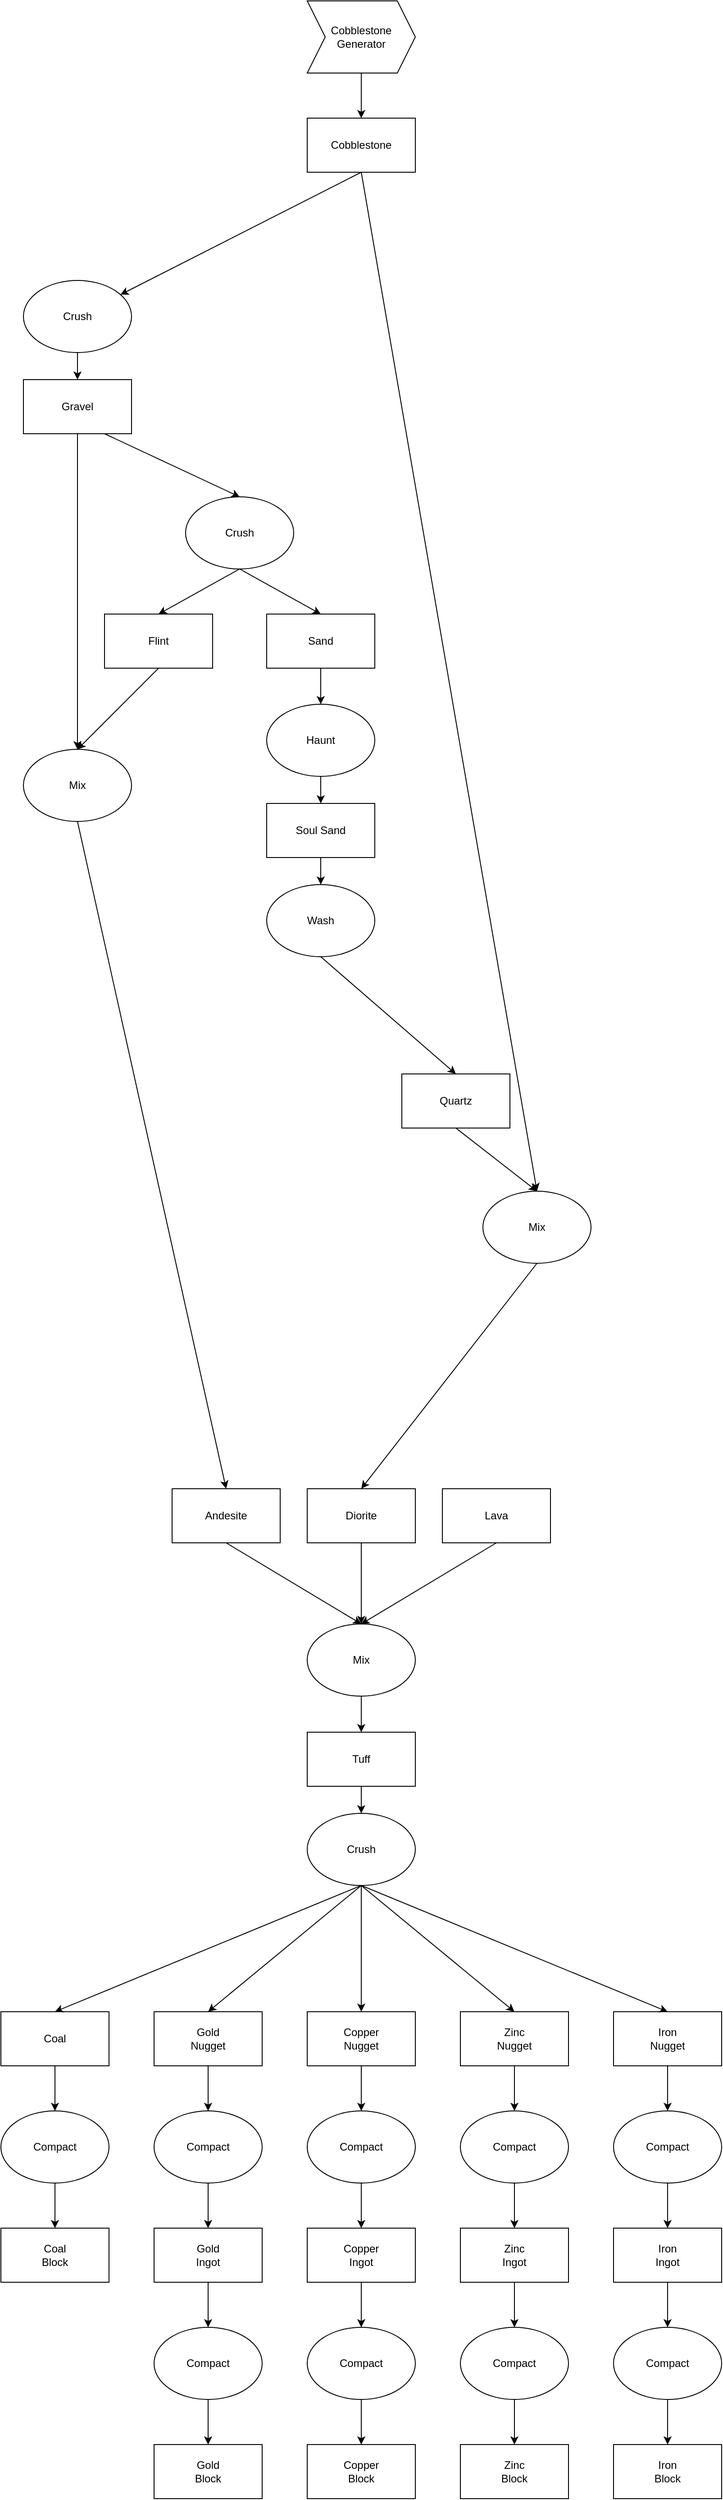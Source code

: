 <mxfile version="24.4.0" type="github">
  <diagram name="Zinc/Gold/Copper/Iron/Coal Farm" id="wbZJzkOH9JMcBuO1v7ie">
    <mxGraphModel dx="8340" dy="4226" grid="1" gridSize="10" guides="1" tooltips="1" connect="1" arrows="1" fold="1" page="1" pageScale="1" pageWidth="850" pageHeight="1100" math="0" shadow="0">
      <root>
        <mxCell id="0" />
        <mxCell id="1" parent="0" />
        <mxCell id="tVKeyrfUWqHwYo1ynpqy-5" value="Tuff" style="rounded=0;whiteSpace=wrap;html=1;" parent="1" vertex="1">
          <mxGeometry x="765" y="1390" width="120" height="60" as="geometry" />
        </mxCell>
        <mxCell id="tVKeyrfUWqHwYo1ynpqy-8" value="Andesite" style="rounded=0;whiteSpace=wrap;html=1;" parent="1" vertex="1">
          <mxGeometry x="615" y="1120" width="120" height="60" as="geometry" />
        </mxCell>
        <mxCell id="tVKeyrfUWqHwYo1ynpqy-9" value="Diorite" style="rounded=0;whiteSpace=wrap;html=1;" parent="1" vertex="1">
          <mxGeometry x="765" y="1120" width="120" height="60" as="geometry" />
        </mxCell>
        <mxCell id="tVKeyrfUWqHwYo1ynpqy-10" value="Lava" style="rounded=0;whiteSpace=wrap;html=1;" parent="1" vertex="1">
          <mxGeometry x="915" y="1120" width="120" height="60" as="geometry" />
        </mxCell>
        <mxCell id="tVKeyrfUWqHwYo1ynpqy-11" value="Crush" style="ellipse;whiteSpace=wrap;html=1;" parent="1" vertex="1">
          <mxGeometry x="765" y="1480" width="120" height="80" as="geometry" />
        </mxCell>
        <mxCell id="tVKeyrfUWqHwYo1ynpqy-12" value="" style="endArrow=classic;html=1;rounded=0;exitX=0.5;exitY=1;exitDx=0;exitDy=0;entryX=0.5;entryY=0;entryDx=0;entryDy=0;" parent="1" source="tVKeyrfUWqHwYo1ynpqy-5" target="tVKeyrfUWqHwYo1ynpqy-11" edge="1">
          <mxGeometry width="50" height="50" relative="1" as="geometry">
            <mxPoint x="800" y="1530" as="sourcePoint" />
            <mxPoint x="850" y="1480" as="targetPoint" />
          </mxGeometry>
        </mxCell>
        <mxCell id="tVKeyrfUWqHwYo1ynpqy-14" value="Mix" style="ellipse;whiteSpace=wrap;html=1;" parent="1" vertex="1">
          <mxGeometry x="765" y="1270" width="120" height="80" as="geometry" />
        </mxCell>
        <mxCell id="tVKeyrfUWqHwYo1ynpqy-15" value="" style="endArrow=classic;html=1;rounded=0;exitX=0.5;exitY=1;exitDx=0;exitDy=0;entryX=0.5;entryY=0;entryDx=0;entryDy=0;" parent="1" source="tVKeyrfUWqHwYo1ynpqy-8" target="tVKeyrfUWqHwYo1ynpqy-14" edge="1">
          <mxGeometry width="50" height="50" relative="1" as="geometry">
            <mxPoint x="805" y="1330" as="sourcePoint" />
            <mxPoint x="855" y="1280" as="targetPoint" />
          </mxGeometry>
        </mxCell>
        <mxCell id="tVKeyrfUWqHwYo1ynpqy-16" value="" style="endArrow=classic;html=1;rounded=0;exitX=0.5;exitY=1;exitDx=0;exitDy=0;entryX=0.5;entryY=0;entryDx=0;entryDy=0;" parent="1" source="tVKeyrfUWqHwYo1ynpqy-9" target="tVKeyrfUWqHwYo1ynpqy-14" edge="1">
          <mxGeometry width="50" height="50" relative="1" as="geometry">
            <mxPoint x="805" y="1330" as="sourcePoint" />
            <mxPoint x="855" y="1280" as="targetPoint" />
          </mxGeometry>
        </mxCell>
        <mxCell id="tVKeyrfUWqHwYo1ynpqy-17" value="" style="endArrow=classic;html=1;rounded=0;exitX=0.5;exitY=1;exitDx=0;exitDy=0;entryX=0.5;entryY=0;entryDx=0;entryDy=0;" parent="1" source="tVKeyrfUWqHwYo1ynpqy-10" target="tVKeyrfUWqHwYo1ynpqy-14" edge="1">
          <mxGeometry width="50" height="50" relative="1" as="geometry">
            <mxPoint x="805" y="1330" as="sourcePoint" />
            <mxPoint x="855" y="1280" as="targetPoint" />
          </mxGeometry>
        </mxCell>
        <mxCell id="tVKeyrfUWqHwYo1ynpqy-18" value="" style="endArrow=classic;html=1;rounded=0;exitX=0.5;exitY=1;exitDx=0;exitDy=0;entryX=0.5;entryY=0;entryDx=0;entryDy=0;" parent="1" source="tVKeyrfUWqHwYo1ynpqy-14" target="tVKeyrfUWqHwYo1ynpqy-5" edge="1">
          <mxGeometry width="50" height="50" relative="1" as="geometry">
            <mxPoint x="805" y="1430" as="sourcePoint" />
            <mxPoint x="855" y="1380" as="targetPoint" />
          </mxGeometry>
        </mxCell>
        <mxCell id="tVKeyrfUWqHwYo1ynpqy-19" value="Cobblestone" style="rounded=0;whiteSpace=wrap;html=1;" parent="1" vertex="1">
          <mxGeometry x="765" y="-400" width="120" height="60" as="geometry" />
        </mxCell>
        <mxCell id="tVKeyrfUWqHwYo1ynpqy-20" value="Quartz" style="rounded=0;whiteSpace=wrap;html=1;" parent="1" vertex="1">
          <mxGeometry x="870" y="660" width="120" height="60" as="geometry" />
        </mxCell>
        <mxCell id="tVKeyrfUWqHwYo1ynpqy-21" value="Mix" style="ellipse;whiteSpace=wrap;html=1;" parent="1" vertex="1">
          <mxGeometry x="960" y="790" width="120" height="80" as="geometry" />
        </mxCell>
        <mxCell id="tVKeyrfUWqHwYo1ynpqy-22" value="" style="endArrow=classic;html=1;rounded=0;entryX=0.5;entryY=0;entryDx=0;entryDy=0;exitX=0.5;exitY=1;exitDx=0;exitDy=0;" parent="1" source="tVKeyrfUWqHwYo1ynpqy-19" target="tVKeyrfUWqHwYo1ynpqy-21" edge="1">
          <mxGeometry width="50" height="50" relative="1" as="geometry">
            <mxPoint x="775" y="-250" as="sourcePoint" />
            <mxPoint x="855" y="320" as="targetPoint" />
          </mxGeometry>
        </mxCell>
        <mxCell id="tVKeyrfUWqHwYo1ynpqy-23" value="" style="endArrow=classic;html=1;rounded=0;exitX=0.5;exitY=1;exitDx=0;exitDy=0;entryX=0.5;entryY=0;entryDx=0;entryDy=0;" parent="1" source="tVKeyrfUWqHwYo1ynpqy-20" target="tVKeyrfUWqHwYo1ynpqy-21" edge="1">
          <mxGeometry width="50" height="50" relative="1" as="geometry">
            <mxPoint x="1000" y="890" as="sourcePoint" />
            <mxPoint x="1050" y="840" as="targetPoint" />
          </mxGeometry>
        </mxCell>
        <mxCell id="tVKeyrfUWqHwYo1ynpqy-24" value="" style="endArrow=classic;html=1;rounded=0;exitX=0.5;exitY=1;exitDx=0;exitDy=0;entryX=0.5;entryY=0;entryDx=0;entryDy=0;" parent="1" source="tVKeyrfUWqHwYo1ynpqy-21" target="tVKeyrfUWqHwYo1ynpqy-9" edge="1">
          <mxGeometry width="50" height="50" relative="1" as="geometry">
            <mxPoint x="805" y="370" as="sourcePoint" />
            <mxPoint x="855" y="320" as="targetPoint" />
          </mxGeometry>
        </mxCell>
        <mxCell id="tVKeyrfUWqHwYo1ynpqy-26" value="Gravel" style="rounded=0;whiteSpace=wrap;html=1;" parent="1" vertex="1">
          <mxGeometry x="450" y="-110" width="120" height="60" as="geometry" />
        </mxCell>
        <mxCell id="tVKeyrfUWqHwYo1ynpqy-27" value="Flint" style="rounded=0;whiteSpace=wrap;html=1;" parent="1" vertex="1">
          <mxGeometry x="540" y="150" width="120" height="60" as="geometry" />
        </mxCell>
        <mxCell id="tVKeyrfUWqHwYo1ynpqy-30" value="Mix" style="ellipse;whiteSpace=wrap;html=1;" parent="1" vertex="1">
          <mxGeometry x="450" y="300" width="120" height="80" as="geometry" />
        </mxCell>
        <mxCell id="tVKeyrfUWqHwYo1ynpqy-31" value="" style="endArrow=classic;html=1;rounded=0;exitX=0.5;exitY=1;exitDx=0;exitDy=0;entryX=0.5;entryY=0;entryDx=0;entryDy=0;" parent="1" source="tVKeyrfUWqHwYo1ynpqy-26" target="tVKeyrfUWqHwYo1ynpqy-30" edge="1">
          <mxGeometry width="50" height="50" relative="1" as="geometry">
            <mxPoint x="350" y="360" as="sourcePoint" />
            <mxPoint x="400" y="310" as="targetPoint" />
          </mxGeometry>
        </mxCell>
        <mxCell id="tVKeyrfUWqHwYo1ynpqy-32" value="" style="endArrow=classic;html=1;rounded=0;exitX=0.5;exitY=1;exitDx=0;exitDy=0;entryX=0.5;entryY=0;entryDx=0;entryDy=0;" parent="1" source="tVKeyrfUWqHwYo1ynpqy-27" target="tVKeyrfUWqHwYo1ynpqy-30" edge="1">
          <mxGeometry width="50" height="50" relative="1" as="geometry">
            <mxPoint x="350" y="360" as="sourcePoint" />
            <mxPoint x="400" y="310" as="targetPoint" />
          </mxGeometry>
        </mxCell>
        <mxCell id="tVKeyrfUWqHwYo1ynpqy-33" value="" style="endArrow=classic;html=1;rounded=0;exitX=0.5;exitY=1;exitDx=0;exitDy=0;entryX=0.5;entryY=0;entryDx=0;entryDy=0;" parent="1" source="tVKeyrfUWqHwYo1ynpqy-30" target="tVKeyrfUWqHwYo1ynpqy-8" edge="1">
          <mxGeometry width="50" height="50" relative="1" as="geometry">
            <mxPoint x="805" y="370" as="sourcePoint" />
            <mxPoint x="855" y="320" as="targetPoint" />
          </mxGeometry>
        </mxCell>
        <mxCell id="tVKeyrfUWqHwYo1ynpqy-34" value="Crush" style="ellipse;whiteSpace=wrap;html=1;" parent="1" vertex="1">
          <mxGeometry x="450" y="-220" width="120" height="80" as="geometry" />
        </mxCell>
        <mxCell id="tVKeyrfUWqHwYo1ynpqy-35" value="" style="endArrow=classic;html=1;rounded=0;exitX=0.5;exitY=1;exitDx=0;exitDy=0;" parent="1" source="tVKeyrfUWqHwYo1ynpqy-19" target="tVKeyrfUWqHwYo1ynpqy-34" edge="1">
          <mxGeometry width="50" height="50" relative="1" as="geometry">
            <mxPoint x="805" y="380" as="sourcePoint" />
            <mxPoint x="855" y="330" as="targetPoint" />
          </mxGeometry>
        </mxCell>
        <mxCell id="tVKeyrfUWqHwYo1ynpqy-36" value="" style="endArrow=classic;html=1;rounded=0;exitX=0.5;exitY=1;exitDx=0;exitDy=0;entryX=0.5;entryY=0;entryDx=0;entryDy=0;" parent="1" source="tVKeyrfUWqHwYo1ynpqy-34" target="tVKeyrfUWqHwYo1ynpqy-26" edge="1">
          <mxGeometry width="50" height="50" relative="1" as="geometry">
            <mxPoint x="390" y="400" as="sourcePoint" />
            <mxPoint x="340" y="450" as="targetPoint" />
          </mxGeometry>
        </mxCell>
        <mxCell id="tVKeyrfUWqHwYo1ynpqy-37" value="Crush" style="ellipse;whiteSpace=wrap;html=1;" parent="1" vertex="1">
          <mxGeometry x="630" y="20" width="120" height="80" as="geometry" />
        </mxCell>
        <mxCell id="tVKeyrfUWqHwYo1ynpqy-38" value="" style="endArrow=classic;html=1;rounded=0;exitX=0.75;exitY=1;exitDx=0;exitDy=0;entryX=0.5;entryY=0;entryDx=0;entryDy=0;" parent="1" source="tVKeyrfUWqHwYo1ynpqy-26" target="tVKeyrfUWqHwYo1ynpqy-37" edge="1">
          <mxGeometry width="50" height="50" relative="1" as="geometry">
            <mxPoint x="340" y="450" as="sourcePoint" />
            <mxPoint x="390" y="400" as="targetPoint" />
          </mxGeometry>
        </mxCell>
        <mxCell id="tVKeyrfUWqHwYo1ynpqy-39" value="Sand" style="rounded=0;whiteSpace=wrap;html=1;" parent="1" vertex="1">
          <mxGeometry x="720" y="150" width="120" height="60" as="geometry" />
        </mxCell>
        <mxCell id="tVKeyrfUWqHwYo1ynpqy-40" value="" style="endArrow=classic;html=1;rounded=0;exitX=0.5;exitY=1;exitDx=0;exitDy=0;entryX=0.5;entryY=0;entryDx=0;entryDy=0;" parent="1" source="tVKeyrfUWqHwYo1ynpqy-37" target="tVKeyrfUWqHwYo1ynpqy-39" edge="1">
          <mxGeometry width="50" height="50" relative="1" as="geometry">
            <mxPoint x="340" y="450" as="sourcePoint" />
            <mxPoint x="390" y="400" as="targetPoint" />
          </mxGeometry>
        </mxCell>
        <mxCell id="tVKeyrfUWqHwYo1ynpqy-41" value="Haunt" style="ellipse;whiteSpace=wrap;html=1;" parent="1" vertex="1">
          <mxGeometry x="720" y="250" width="120" height="80" as="geometry" />
        </mxCell>
        <mxCell id="tVKeyrfUWqHwYo1ynpqy-42" value="Soul Sand" style="rounded=0;whiteSpace=wrap;html=1;" parent="1" vertex="1">
          <mxGeometry x="720" y="360" width="120" height="60" as="geometry" />
        </mxCell>
        <mxCell id="tVKeyrfUWqHwYo1ynpqy-43" value="Wash" style="ellipse;whiteSpace=wrap;html=1;" parent="1" vertex="1">
          <mxGeometry x="720" y="450" width="120" height="80" as="geometry" />
        </mxCell>
        <mxCell id="tVKeyrfUWqHwYo1ynpqy-44" value="" style="endArrow=classic;html=1;rounded=0;exitX=0.5;exitY=1;exitDx=0;exitDy=0;entryX=0.5;entryY=0;entryDx=0;entryDy=0;" parent="1" source="tVKeyrfUWqHwYo1ynpqy-39" target="tVKeyrfUWqHwYo1ynpqy-41" edge="1">
          <mxGeometry width="50" height="50" relative="1" as="geometry">
            <mxPoint x="340" y="850" as="sourcePoint" />
            <mxPoint x="390" y="800" as="targetPoint" />
          </mxGeometry>
        </mxCell>
        <mxCell id="tVKeyrfUWqHwYo1ynpqy-45" value="" style="endArrow=classic;html=1;rounded=0;exitX=0.5;exitY=1;exitDx=0;exitDy=0;entryX=0.5;entryY=0;entryDx=0;entryDy=0;" parent="1" source="tVKeyrfUWqHwYo1ynpqy-41" target="tVKeyrfUWqHwYo1ynpqy-42" edge="1">
          <mxGeometry width="50" height="50" relative="1" as="geometry">
            <mxPoint x="350" y="860" as="sourcePoint" />
            <mxPoint x="400" y="810" as="targetPoint" />
          </mxGeometry>
        </mxCell>
        <mxCell id="tVKeyrfUWqHwYo1ynpqy-46" value="" style="endArrow=classic;html=1;rounded=0;exitX=0.5;exitY=1;exitDx=0;exitDy=0;entryX=0.5;entryY=0;entryDx=0;entryDy=0;" parent="1" source="tVKeyrfUWqHwYo1ynpqy-42" target="tVKeyrfUWqHwYo1ynpqy-43" edge="1">
          <mxGeometry width="50" height="50" relative="1" as="geometry">
            <mxPoint x="360" y="870" as="sourcePoint" />
            <mxPoint x="410" y="820" as="targetPoint" />
          </mxGeometry>
        </mxCell>
        <mxCell id="tVKeyrfUWqHwYo1ynpqy-50" value="" style="endArrow=classic;html=1;rounded=0;exitX=0.5;exitY=1;exitDx=0;exitDy=0;entryX=0.5;entryY=0;entryDx=0;entryDy=0;" parent="1" source="tVKeyrfUWqHwYo1ynpqy-37" target="tVKeyrfUWqHwYo1ynpqy-27" edge="1">
          <mxGeometry width="50" height="50" relative="1" as="geometry">
            <mxPoint x="340" y="350" as="sourcePoint" />
            <mxPoint x="390" y="300" as="targetPoint" />
          </mxGeometry>
        </mxCell>
        <mxCell id="tVKeyrfUWqHwYo1ynpqy-53" value="" style="endArrow=classic;html=1;rounded=0;exitX=0.5;exitY=1;exitDx=0;exitDy=0;entryX=0.5;entryY=0;entryDx=0;entryDy=0;" parent="1" source="tVKeyrfUWqHwYo1ynpqy-101" target="tVKeyrfUWqHwYo1ynpqy-19" edge="1">
          <mxGeometry width="50" height="50" relative="1" as="geometry">
            <mxPoint x="825" y="-460" as="sourcePoint" />
            <mxPoint x="855" y="-370" as="targetPoint" />
          </mxGeometry>
        </mxCell>
        <mxCell id="tVKeyrfUWqHwYo1ynpqy-54" value="Coal" style="rounded=0;whiteSpace=wrap;html=1;" parent="1" vertex="1">
          <mxGeometry x="425" y="1700" width="120" height="60" as="geometry" />
        </mxCell>
        <mxCell id="tVKeyrfUWqHwYo1ynpqy-55" value="Gold&lt;div&gt;Nugget&lt;/div&gt;" style="rounded=0;whiteSpace=wrap;html=1;" parent="1" vertex="1">
          <mxGeometry x="595" y="1700" width="120" height="60" as="geometry" />
        </mxCell>
        <mxCell id="tVKeyrfUWqHwYo1ynpqy-56" value="Copper&lt;div&gt;Nugget&lt;/div&gt;" style="rounded=0;whiteSpace=wrap;html=1;" parent="1" vertex="1">
          <mxGeometry x="765" y="1700" width="120" height="60" as="geometry" />
        </mxCell>
        <mxCell id="tVKeyrfUWqHwYo1ynpqy-57" value="Zinc&lt;div&gt;Nugget&lt;/div&gt;" style="rounded=0;whiteSpace=wrap;html=1;" parent="1" vertex="1">
          <mxGeometry x="935" y="1700" width="120" height="60" as="geometry" />
        </mxCell>
        <mxCell id="tVKeyrfUWqHwYo1ynpqy-58" value="Iron&lt;br&gt;Nugget" style="rounded=0;whiteSpace=wrap;html=1;" parent="1" vertex="1">
          <mxGeometry x="1105" y="1700" width="120" height="60" as="geometry" />
        </mxCell>
        <mxCell id="tVKeyrfUWqHwYo1ynpqy-59" value="" style="endArrow=classic;html=1;rounded=0;entryX=0.5;entryY=0;entryDx=0;entryDy=0;exitX=0.5;exitY=1;exitDx=0;exitDy=0;" parent="1" source="tVKeyrfUWqHwYo1ynpqy-11" target="tVKeyrfUWqHwYo1ynpqy-54" edge="1">
          <mxGeometry width="50" height="50" relative="1" as="geometry">
            <mxPoint x="720" y="1580" as="sourcePoint" />
            <mxPoint x="755" y="1610" as="targetPoint" />
          </mxGeometry>
        </mxCell>
        <mxCell id="tVKeyrfUWqHwYo1ynpqy-60" value="" style="endArrow=classic;html=1;rounded=0;entryX=0.5;entryY=0;entryDx=0;entryDy=0;exitX=0.5;exitY=1;exitDx=0;exitDy=0;" parent="1" source="tVKeyrfUWqHwYo1ynpqy-11" target="tVKeyrfUWqHwYo1ynpqy-55" edge="1">
          <mxGeometry width="50" height="50" relative="1" as="geometry">
            <mxPoint x="770" y="1620" as="sourcePoint" />
            <mxPoint x="765" y="1620" as="targetPoint" />
          </mxGeometry>
        </mxCell>
        <mxCell id="tVKeyrfUWqHwYo1ynpqy-61" value="" style="endArrow=classic;html=1;rounded=0;entryX=0.5;entryY=0;entryDx=0;entryDy=0;exitX=0.5;exitY=1;exitDx=0;exitDy=0;" parent="1" source="tVKeyrfUWqHwYo1ynpqy-11" target="tVKeyrfUWqHwYo1ynpqy-56" edge="1">
          <mxGeometry width="50" height="50" relative="1" as="geometry">
            <mxPoint x="830" y="1610" as="sourcePoint" />
            <mxPoint x="775" y="1630" as="targetPoint" />
          </mxGeometry>
        </mxCell>
        <mxCell id="tVKeyrfUWqHwYo1ynpqy-62" value="" style="endArrow=classic;html=1;rounded=0;entryX=0.5;entryY=0;entryDx=0;entryDy=0;exitX=0.5;exitY=1;exitDx=0;exitDy=0;" parent="1" source="tVKeyrfUWqHwYo1ynpqy-11" target="tVKeyrfUWqHwYo1ynpqy-57" edge="1">
          <mxGeometry width="50" height="50" relative="1" as="geometry">
            <mxPoint x="890" y="1620" as="sourcePoint" />
            <mxPoint x="785" y="1640" as="targetPoint" />
          </mxGeometry>
        </mxCell>
        <mxCell id="tVKeyrfUWqHwYo1ynpqy-63" value="" style="endArrow=classic;html=1;rounded=0;entryX=0.5;entryY=0;entryDx=0;entryDy=0;exitX=0.5;exitY=1;exitDx=0;exitDy=0;" parent="1" source="tVKeyrfUWqHwYo1ynpqy-11" target="tVKeyrfUWqHwYo1ynpqy-58" edge="1">
          <mxGeometry width="50" height="50" relative="1" as="geometry">
            <mxPoint x="920" y="1580" as="sourcePoint" />
            <mxPoint x="795" y="1650" as="targetPoint" />
          </mxGeometry>
        </mxCell>
        <mxCell id="tVKeyrfUWqHwYo1ynpqy-64" value="Compact" style="ellipse;whiteSpace=wrap;html=1;" parent="1" vertex="1">
          <mxGeometry x="425" y="1810" width="120" height="80" as="geometry" />
        </mxCell>
        <mxCell id="tVKeyrfUWqHwYo1ynpqy-65" value="Compact" style="ellipse;whiteSpace=wrap;html=1;" parent="1" vertex="1">
          <mxGeometry x="595" y="1810" width="120" height="80" as="geometry" />
        </mxCell>
        <mxCell id="tVKeyrfUWqHwYo1ynpqy-66" value="Compact" style="ellipse;whiteSpace=wrap;html=1;" parent="1" vertex="1">
          <mxGeometry x="765" y="1810" width="120" height="80" as="geometry" />
        </mxCell>
        <mxCell id="tVKeyrfUWqHwYo1ynpqy-67" value="Compact" style="ellipse;whiteSpace=wrap;html=1;" parent="1" vertex="1">
          <mxGeometry x="935" y="1810" width="120" height="80" as="geometry" />
        </mxCell>
        <mxCell id="tVKeyrfUWqHwYo1ynpqy-68" value="Compact" style="ellipse;whiteSpace=wrap;html=1;" parent="1" vertex="1">
          <mxGeometry x="1105" y="1810" width="120" height="80" as="geometry" />
        </mxCell>
        <mxCell id="tVKeyrfUWqHwYo1ynpqy-69" value="Coal&lt;div&gt;Block&lt;/div&gt;" style="rounded=0;whiteSpace=wrap;html=1;" parent="1" vertex="1">
          <mxGeometry x="425" y="1940" width="120" height="60" as="geometry" />
        </mxCell>
        <mxCell id="tVKeyrfUWqHwYo1ynpqy-70" value="Gold&lt;div&gt;Ingot&lt;/div&gt;" style="rounded=0;whiteSpace=wrap;html=1;" parent="1" vertex="1">
          <mxGeometry x="595" y="1940" width="120" height="60" as="geometry" />
        </mxCell>
        <mxCell id="tVKeyrfUWqHwYo1ynpqy-71" value="Copper&lt;div&gt;Ingot&lt;/div&gt;" style="rounded=0;whiteSpace=wrap;html=1;" parent="1" vertex="1">
          <mxGeometry x="765" y="1940" width="120" height="60" as="geometry" />
        </mxCell>
        <mxCell id="tVKeyrfUWqHwYo1ynpqy-72" value="Zinc&lt;div&gt;&lt;div&gt;Ingot&lt;/div&gt;&lt;/div&gt;" style="rounded=0;whiteSpace=wrap;html=1;" parent="1" vertex="1">
          <mxGeometry x="935" y="1940" width="120" height="60" as="geometry" />
        </mxCell>
        <mxCell id="tVKeyrfUWqHwYo1ynpqy-73" value="Iron&lt;div&gt;Ingot&lt;/div&gt;" style="rounded=0;whiteSpace=wrap;html=1;" parent="1" vertex="1">
          <mxGeometry x="1105" y="1940" width="120" height="60" as="geometry" />
        </mxCell>
        <mxCell id="tVKeyrfUWqHwYo1ynpqy-74" value="" style="endArrow=classic;html=1;rounded=0;exitX=0.5;exitY=1;exitDx=0;exitDy=0;entryX=0.5;entryY=0;entryDx=0;entryDy=0;" parent="1" source="tVKeyrfUWqHwYo1ynpqy-54" target="tVKeyrfUWqHwYo1ynpqy-64" edge="1">
          <mxGeometry width="50" height="50" relative="1" as="geometry">
            <mxPoint x="515" y="1790" as="sourcePoint" />
            <mxPoint x="755" y="1730" as="targetPoint" />
          </mxGeometry>
        </mxCell>
        <mxCell id="tVKeyrfUWqHwYo1ynpqy-76" value="" style="endArrow=classic;html=1;rounded=0;exitX=0.5;exitY=1;exitDx=0;exitDy=0;entryX=0.5;entryY=0;entryDx=0;entryDy=0;" parent="1" source="tVKeyrfUWqHwYo1ynpqy-55" target="tVKeyrfUWqHwYo1ynpqy-65" edge="1">
          <mxGeometry width="50" height="50" relative="1" as="geometry">
            <mxPoint x="705" y="1780" as="sourcePoint" />
            <mxPoint x="755" y="1730" as="targetPoint" />
          </mxGeometry>
        </mxCell>
        <mxCell id="tVKeyrfUWqHwYo1ynpqy-77" value="" style="endArrow=classic;html=1;rounded=0;exitX=0.5;exitY=1;exitDx=0;exitDy=0;entryX=0.5;entryY=0;entryDx=0;entryDy=0;" parent="1" source="tVKeyrfUWqHwYo1ynpqy-56" target="tVKeyrfUWqHwYo1ynpqy-66" edge="1">
          <mxGeometry width="50" height="50" relative="1" as="geometry">
            <mxPoint x="715" y="1790" as="sourcePoint" />
            <mxPoint x="765" y="1740" as="targetPoint" />
          </mxGeometry>
        </mxCell>
        <mxCell id="tVKeyrfUWqHwYo1ynpqy-78" value="" style="endArrow=classic;html=1;rounded=0;exitX=0.5;exitY=1;exitDx=0;exitDy=0;entryX=0.5;entryY=0;entryDx=0;entryDy=0;" parent="1" source="tVKeyrfUWqHwYo1ynpqy-57" target="tVKeyrfUWqHwYo1ynpqy-67" edge="1">
          <mxGeometry width="50" height="50" relative="1" as="geometry">
            <mxPoint x="725" y="1800" as="sourcePoint" />
            <mxPoint x="775" y="1750" as="targetPoint" />
          </mxGeometry>
        </mxCell>
        <mxCell id="tVKeyrfUWqHwYo1ynpqy-79" value="" style="endArrow=classic;html=1;rounded=0;exitX=0.5;exitY=1;exitDx=0;exitDy=0;entryX=0.5;entryY=0;entryDx=0;entryDy=0;" parent="1" source="tVKeyrfUWqHwYo1ynpqy-58" target="tVKeyrfUWqHwYo1ynpqy-68" edge="1">
          <mxGeometry width="50" height="50" relative="1" as="geometry">
            <mxPoint x="735" y="1810" as="sourcePoint" />
            <mxPoint x="785" y="1760" as="targetPoint" />
          </mxGeometry>
        </mxCell>
        <mxCell id="tVKeyrfUWqHwYo1ynpqy-80" value="" style="endArrow=classic;html=1;rounded=0;exitX=0.5;exitY=1;exitDx=0;exitDy=0;entryX=0.5;entryY=0;entryDx=0;entryDy=0;" parent="1" source="tVKeyrfUWqHwYo1ynpqy-64" target="tVKeyrfUWqHwYo1ynpqy-69" edge="1">
          <mxGeometry width="50" height="50" relative="1" as="geometry">
            <mxPoint x="745" y="1820" as="sourcePoint" />
            <mxPoint x="795" y="1770" as="targetPoint" />
          </mxGeometry>
        </mxCell>
        <mxCell id="tVKeyrfUWqHwYo1ynpqy-81" value="" style="endArrow=classic;html=1;rounded=0;exitX=0.5;exitY=1;exitDx=0;exitDy=0;entryX=0.5;entryY=0;entryDx=0;entryDy=0;" parent="1" source="tVKeyrfUWqHwYo1ynpqy-65" target="tVKeyrfUWqHwYo1ynpqy-70" edge="1">
          <mxGeometry width="50" height="50" relative="1" as="geometry">
            <mxPoint x="495" y="1900" as="sourcePoint" />
            <mxPoint x="495" y="1950" as="targetPoint" />
          </mxGeometry>
        </mxCell>
        <mxCell id="tVKeyrfUWqHwYo1ynpqy-82" value="" style="endArrow=classic;html=1;rounded=0;exitX=0.5;exitY=1;exitDx=0;exitDy=0;entryX=0.5;entryY=0;entryDx=0;entryDy=0;" parent="1" source="tVKeyrfUWqHwYo1ynpqy-66" target="tVKeyrfUWqHwYo1ynpqy-71" edge="1">
          <mxGeometry width="50" height="50" relative="1" as="geometry">
            <mxPoint x="505" y="1910" as="sourcePoint" />
            <mxPoint x="505" y="1960" as="targetPoint" />
          </mxGeometry>
        </mxCell>
        <mxCell id="tVKeyrfUWqHwYo1ynpqy-83" value="" style="endArrow=classic;html=1;rounded=0;exitX=0.5;exitY=1;exitDx=0;exitDy=0;entryX=0.5;entryY=0;entryDx=0;entryDy=0;" parent="1" source="tVKeyrfUWqHwYo1ynpqy-67" target="tVKeyrfUWqHwYo1ynpqy-72" edge="1">
          <mxGeometry width="50" height="50" relative="1" as="geometry">
            <mxPoint x="515" y="1920" as="sourcePoint" />
            <mxPoint x="515" y="1970" as="targetPoint" />
          </mxGeometry>
        </mxCell>
        <mxCell id="tVKeyrfUWqHwYo1ynpqy-84" value="" style="endArrow=classic;html=1;rounded=0;exitX=0.5;exitY=1;exitDx=0;exitDy=0;entryX=0.5;entryY=0;entryDx=0;entryDy=0;" parent="1" source="tVKeyrfUWqHwYo1ynpqy-68" target="tVKeyrfUWqHwYo1ynpqy-73" edge="1">
          <mxGeometry width="50" height="50" relative="1" as="geometry">
            <mxPoint x="525" y="1930" as="sourcePoint" />
            <mxPoint x="525" y="1980" as="targetPoint" />
          </mxGeometry>
        </mxCell>
        <mxCell id="tVKeyrfUWqHwYo1ynpqy-85" value="Compact" style="ellipse;whiteSpace=wrap;html=1;" parent="1" vertex="1">
          <mxGeometry x="595" y="2050" width="120" height="80" as="geometry" />
        </mxCell>
        <mxCell id="tVKeyrfUWqHwYo1ynpqy-86" value="Compact" style="ellipse;whiteSpace=wrap;html=1;" parent="1" vertex="1">
          <mxGeometry x="765" y="2050" width="120" height="80" as="geometry" />
        </mxCell>
        <mxCell id="tVKeyrfUWqHwYo1ynpqy-87" value="Compact" style="ellipse;whiteSpace=wrap;html=1;" parent="1" vertex="1">
          <mxGeometry x="935" y="2050" width="120" height="80" as="geometry" />
        </mxCell>
        <mxCell id="tVKeyrfUWqHwYo1ynpqy-88" value="Compact" style="ellipse;whiteSpace=wrap;html=1;" parent="1" vertex="1">
          <mxGeometry x="1105" y="2050" width="120" height="80" as="geometry" />
        </mxCell>
        <mxCell id="tVKeyrfUWqHwYo1ynpqy-89" value="Gold&lt;div&gt;Block&lt;/div&gt;" style="rounded=0;whiteSpace=wrap;html=1;" parent="1" vertex="1">
          <mxGeometry x="595" y="2180" width="120" height="60" as="geometry" />
        </mxCell>
        <mxCell id="tVKeyrfUWqHwYo1ynpqy-90" value="Copper&lt;div&gt;Block&lt;/div&gt;" style="rounded=0;whiteSpace=wrap;html=1;" parent="1" vertex="1">
          <mxGeometry x="765" y="2180" width="120" height="60" as="geometry" />
        </mxCell>
        <mxCell id="tVKeyrfUWqHwYo1ynpqy-91" value="Zinc&lt;div&gt;&lt;div&gt;Block&lt;/div&gt;&lt;/div&gt;" style="rounded=0;whiteSpace=wrap;html=1;" parent="1" vertex="1">
          <mxGeometry x="935" y="2180" width="120" height="60" as="geometry" />
        </mxCell>
        <mxCell id="tVKeyrfUWqHwYo1ynpqy-92" value="Iron&lt;div&gt;Block&lt;/div&gt;" style="rounded=0;whiteSpace=wrap;html=1;" parent="1" vertex="1">
          <mxGeometry x="1105" y="2180" width="120" height="60" as="geometry" />
        </mxCell>
        <mxCell id="tVKeyrfUWqHwYo1ynpqy-93" value="" style="endArrow=classic;html=1;rounded=0;entryX=0.5;entryY=0;entryDx=0;entryDy=0;exitX=0.5;exitY=1;exitDx=0;exitDy=0;" parent="1" source="tVKeyrfUWqHwYo1ynpqy-70" target="tVKeyrfUWqHwYo1ynpqy-85" edge="1">
          <mxGeometry width="50" height="50" relative="1" as="geometry">
            <mxPoint x="545" y="2050" as="sourcePoint" />
            <mxPoint x="755" y="1970" as="targetPoint" />
          </mxGeometry>
        </mxCell>
        <mxCell id="tVKeyrfUWqHwYo1ynpqy-94" value="" style="endArrow=classic;html=1;rounded=0;entryX=0.5;entryY=0;entryDx=0;entryDy=0;exitX=0.5;exitY=1;exitDx=0;exitDy=0;" parent="1" source="tVKeyrfUWqHwYo1ynpqy-71" target="tVKeyrfUWqHwYo1ynpqy-86" edge="1">
          <mxGeometry width="50" height="50" relative="1" as="geometry">
            <mxPoint x="825" y="2020" as="sourcePoint" />
            <mxPoint x="765" y="1980" as="targetPoint" />
          </mxGeometry>
        </mxCell>
        <mxCell id="tVKeyrfUWqHwYo1ynpqy-95" value="" style="endArrow=classic;html=1;rounded=0;exitX=0.5;exitY=1;exitDx=0;exitDy=0;entryX=0.5;entryY=0;entryDx=0;entryDy=0;" parent="1" target="tVKeyrfUWqHwYo1ynpqy-87" edge="1">
          <mxGeometry width="50" height="50" relative="1" as="geometry">
            <mxPoint x="995" y="2000" as="sourcePoint" />
            <mxPoint x="775" y="1990" as="targetPoint" />
          </mxGeometry>
        </mxCell>
        <mxCell id="tVKeyrfUWqHwYo1ynpqy-96" value="" style="endArrow=classic;html=1;rounded=0;exitX=0.5;exitY=1;exitDx=0;exitDy=0;entryX=0.5;entryY=0;entryDx=0;entryDy=0;" parent="1" target="tVKeyrfUWqHwYo1ynpqy-88" edge="1">
          <mxGeometry width="50" height="50" relative="1" as="geometry">
            <mxPoint x="1165" y="2000" as="sourcePoint" />
            <mxPoint x="785" y="2000" as="targetPoint" />
          </mxGeometry>
        </mxCell>
        <mxCell id="tVKeyrfUWqHwYo1ynpqy-97" value="" style="endArrow=classic;html=1;rounded=0;exitX=0.5;exitY=1;exitDx=0;exitDy=0;entryX=0.5;entryY=0;entryDx=0;entryDy=0;" parent="1" source="tVKeyrfUWqHwYo1ynpqy-85" target="tVKeyrfUWqHwYo1ynpqy-89" edge="1">
          <mxGeometry width="50" height="50" relative="1" as="geometry">
            <mxPoint x="495" y="2140" as="sourcePoint" />
            <mxPoint x="495" y="2190" as="targetPoint" />
          </mxGeometry>
        </mxCell>
        <mxCell id="tVKeyrfUWqHwYo1ynpqy-98" value="" style="endArrow=classic;html=1;rounded=0;exitX=0.5;exitY=1;exitDx=0;exitDy=0;entryX=0.5;entryY=0;entryDx=0;entryDy=0;" parent="1" source="tVKeyrfUWqHwYo1ynpqy-86" target="tVKeyrfUWqHwYo1ynpqy-90" edge="1">
          <mxGeometry width="50" height="50" relative="1" as="geometry">
            <mxPoint x="505" y="2150" as="sourcePoint" />
            <mxPoint x="505" y="2200" as="targetPoint" />
          </mxGeometry>
        </mxCell>
        <mxCell id="tVKeyrfUWqHwYo1ynpqy-99" value="" style="endArrow=classic;html=1;rounded=0;exitX=0.5;exitY=1;exitDx=0;exitDy=0;entryX=0.5;entryY=0;entryDx=0;entryDy=0;" parent="1" source="tVKeyrfUWqHwYo1ynpqy-87" target="tVKeyrfUWqHwYo1ynpqy-91" edge="1">
          <mxGeometry width="50" height="50" relative="1" as="geometry">
            <mxPoint x="515" y="2160" as="sourcePoint" />
            <mxPoint x="515" y="2210" as="targetPoint" />
          </mxGeometry>
        </mxCell>
        <mxCell id="tVKeyrfUWqHwYo1ynpqy-100" value="" style="endArrow=classic;html=1;rounded=0;exitX=0.5;exitY=1;exitDx=0;exitDy=0;entryX=0.5;entryY=0;entryDx=0;entryDy=0;" parent="1" source="tVKeyrfUWqHwYo1ynpqy-88" target="tVKeyrfUWqHwYo1ynpqy-92" edge="1">
          <mxGeometry width="50" height="50" relative="1" as="geometry">
            <mxPoint x="525" y="2170" as="sourcePoint" />
            <mxPoint x="525" y="2220" as="targetPoint" />
          </mxGeometry>
        </mxCell>
        <mxCell id="tVKeyrfUWqHwYo1ynpqy-101" value="Cobblestone&lt;div&gt;Generator&lt;/div&gt;" style="shape=step;perimeter=stepPerimeter;whiteSpace=wrap;html=1;fixedSize=1;" parent="1" vertex="1">
          <mxGeometry x="765" y="-530" width="120" height="80" as="geometry" />
        </mxCell>
        <mxCell id="WHozUmdPE6ZQL1g-17j0-3" value="" style="endArrow=classic;html=1;rounded=0;exitX=0.5;exitY=1;exitDx=0;exitDy=0;entryX=0.5;entryY=0;entryDx=0;entryDy=0;" edge="1" parent="1" source="tVKeyrfUWqHwYo1ynpqy-43" target="tVKeyrfUWqHwYo1ynpqy-20">
          <mxGeometry width="50" height="50" relative="1" as="geometry">
            <mxPoint x="680" y="290" as="sourcePoint" />
            <mxPoint x="730" y="240" as="targetPoint" />
          </mxGeometry>
        </mxCell>
      </root>
    </mxGraphModel>
  </diagram>
</mxfile>
